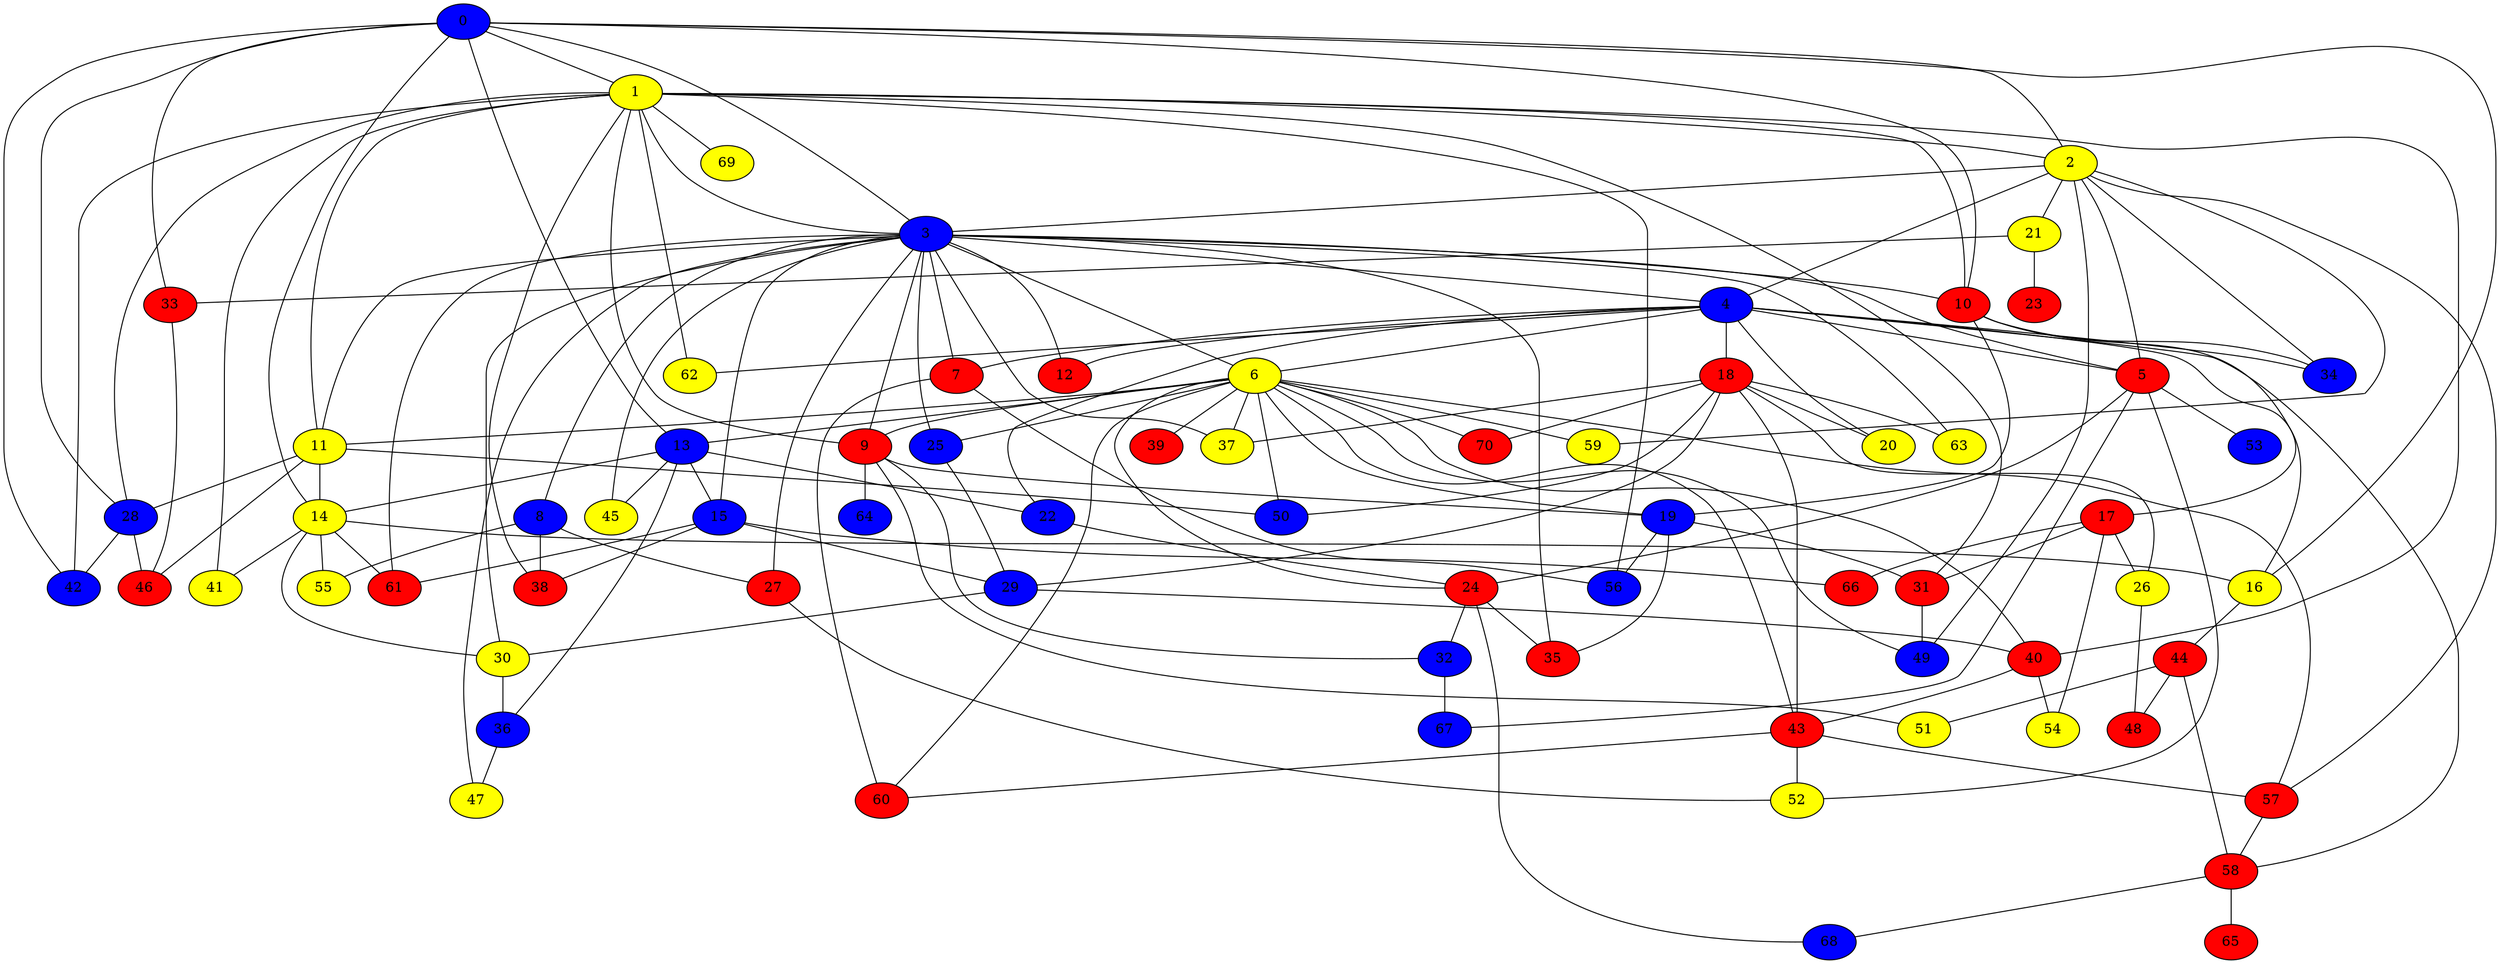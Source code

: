 graph {
0 [style = filled fillcolor = blue];
1 [style = filled fillcolor = yellow];
2 [style = filled fillcolor = yellow];
3 [style = filled fillcolor = blue];
4 [style = filled fillcolor = blue];
5 [style = filled fillcolor = red];
6 [style = filled fillcolor = yellow];
7 [style = filled fillcolor = red];
8 [style = filled fillcolor = blue];
9 [style = filled fillcolor = red];
10 [style = filled fillcolor = red];
11 [style = filled fillcolor = yellow];
12 [style = filled fillcolor = red];
13 [style = filled fillcolor = blue];
14 [style = filled fillcolor = yellow];
15 [style = filled fillcolor = blue];
16 [style = filled fillcolor = yellow];
17 [style = filled fillcolor = red];
18 [style = filled fillcolor = red];
19 [style = filled fillcolor = blue];
20 [style = filled fillcolor = yellow];
21 [style = filled fillcolor = yellow];
22 [style = filled fillcolor = blue];
23 [style = filled fillcolor = red];
24 [style = filled fillcolor = red];
25 [style = filled fillcolor = blue];
26 [style = filled fillcolor = yellow];
27 [style = filled fillcolor = red];
28 [style = filled fillcolor = blue];
29 [style = filled fillcolor = blue];
30 [style = filled fillcolor = yellow];
31 [style = filled fillcolor = red];
32 [style = filled fillcolor = blue];
33 [style = filled fillcolor = red];
34 [style = filled fillcolor = blue];
35 [style = filled fillcolor = red];
36 [style = filled fillcolor = blue];
37 [style = filled fillcolor = yellow];
38 [style = filled fillcolor = red];
39 [style = filled fillcolor = red];
40 [style = filled fillcolor = red];
41 [style = filled fillcolor = yellow];
42 [style = filled fillcolor = blue];
43 [style = filled fillcolor = red];
44 [style = filled fillcolor = red];
45 [style = filled fillcolor = yellow];
46 [style = filled fillcolor = red];
47 [style = filled fillcolor = yellow];
48 [style = filled fillcolor = red];
49 [style = filled fillcolor = blue];
50 [style = filled fillcolor = blue];
51 [style = filled fillcolor = yellow];
52 [style = filled fillcolor = yellow];
53 [style = filled fillcolor = blue];
54 [style = filled fillcolor = yellow];
55 [style = filled fillcolor = yellow];
56 [style = filled fillcolor = blue];
57 [style = filled fillcolor = red];
58 [style = filled fillcolor = red];
59 [style = filled fillcolor = yellow];
60 [style = filled fillcolor = red];
61 [style = filled fillcolor = red];
62 [style = filled fillcolor = yellow];
63 [style = filled fillcolor = yellow];
64 [style = filled fillcolor = blue];
65 [style = filled fillcolor = red];
66 [style = filled fillcolor = red];
67 [style = filled fillcolor = blue];
68 [style = filled fillcolor = blue];
69 [style = filled fillcolor = yellow];
70 [style = filled fillcolor = red];
0 -- 10;
0 -- 3;
0 -- 2;
0 -- 1;
0 -- 13;
0 -- 14;
0 -- 16;
0 -- 28;
0 -- 33;
0 -- 42;
1 -- 2;
1 -- 3;
1 -- 9;
1 -- 10;
1 -- 11;
1 -- 28;
1 -- 31;
1 -- 38;
1 -- 40;
1 -- 41;
1 -- 42;
1 -- 56;
1 -- 62;
1 -- 69;
2 -- 3;
2 -- 4;
2 -- 5;
2 -- 21;
2 -- 34;
2 -- 49;
2 -- 57;
2 -- 59;
3 -- 4;
3 -- 5;
3 -- 6;
3 -- 7;
3 -- 8;
3 -- 9;
3 -- 10;
3 -- 11;
3 -- 12;
3 -- 15;
3 -- 25;
3 -- 27;
3 -- 30;
3 -- 35;
3 -- 37;
3 -- 45;
3 -- 47;
3 -- 61;
3 -- 63;
4 -- 5;
4 -- 6;
4 -- 7;
4 -- 12;
4 -- 16;
4 -- 18;
4 -- 20;
4 -- 22;
4 -- 34;
4 -- 58;
4 -- 62;
5 -- 24;
5 -- 52;
5 -- 53;
5 -- 67;
6 -- 9;
6 -- 11;
6 -- 13;
6 -- 19;
6 -- 24;
6 -- 25;
6 -- 37;
6 -- 39;
6 -- 40;
6 -- 43;
6 -- 49;
6 -- 50;
6 -- 57;
6 -- 59;
6 -- 60;
6 -- 70;
7 -- 56;
7 -- 60;
8 -- 27;
8 -- 38;
8 -- 55;
9 -- 19;
9 -- 32;
9 -- 51;
9 -- 64;
10 -- 17;
10 -- 19;
10 -- 34;
11 -- 14;
11 -- 28;
11 -- 46;
11 -- 50;
13 -- 14;
13 -- 15;
13 -- 22;
13 -- 36;
13 -- 45;
14 -- 16;
14 -- 30;
14 -- 41;
14 -- 55;
14 -- 61;
15 -- 29;
15 -- 38;
15 -- 61;
15 -- 66;
16 -- 44;
17 -- 26;
17 -- 31;
17 -- 54;
17 -- 66;
18 -- 20;
18 -- 26;
18 -- 29;
18 -- 37;
18 -- 43;
18 -- 50;
18 -- 63;
18 -- 70;
19 -- 31;
19 -- 35;
19 -- 56;
21 -- 23;
21 -- 33;
22 -- 24;
24 -- 32;
24 -- 35;
24 -- 68;
25 -- 29;
26 -- 48;
27 -- 52;
28 -- 42;
28 -- 46;
29 -- 30;
29 -- 40;
30 -- 36;
31 -- 49;
32 -- 67;
33 -- 46;
36 -- 47;
40 -- 43;
40 -- 54;
43 -- 52;
43 -- 57;
43 -- 60;
44 -- 48;
44 -- 51;
44 -- 58;
57 -- 58;
58 -- 65;
58 -- 68;
}
